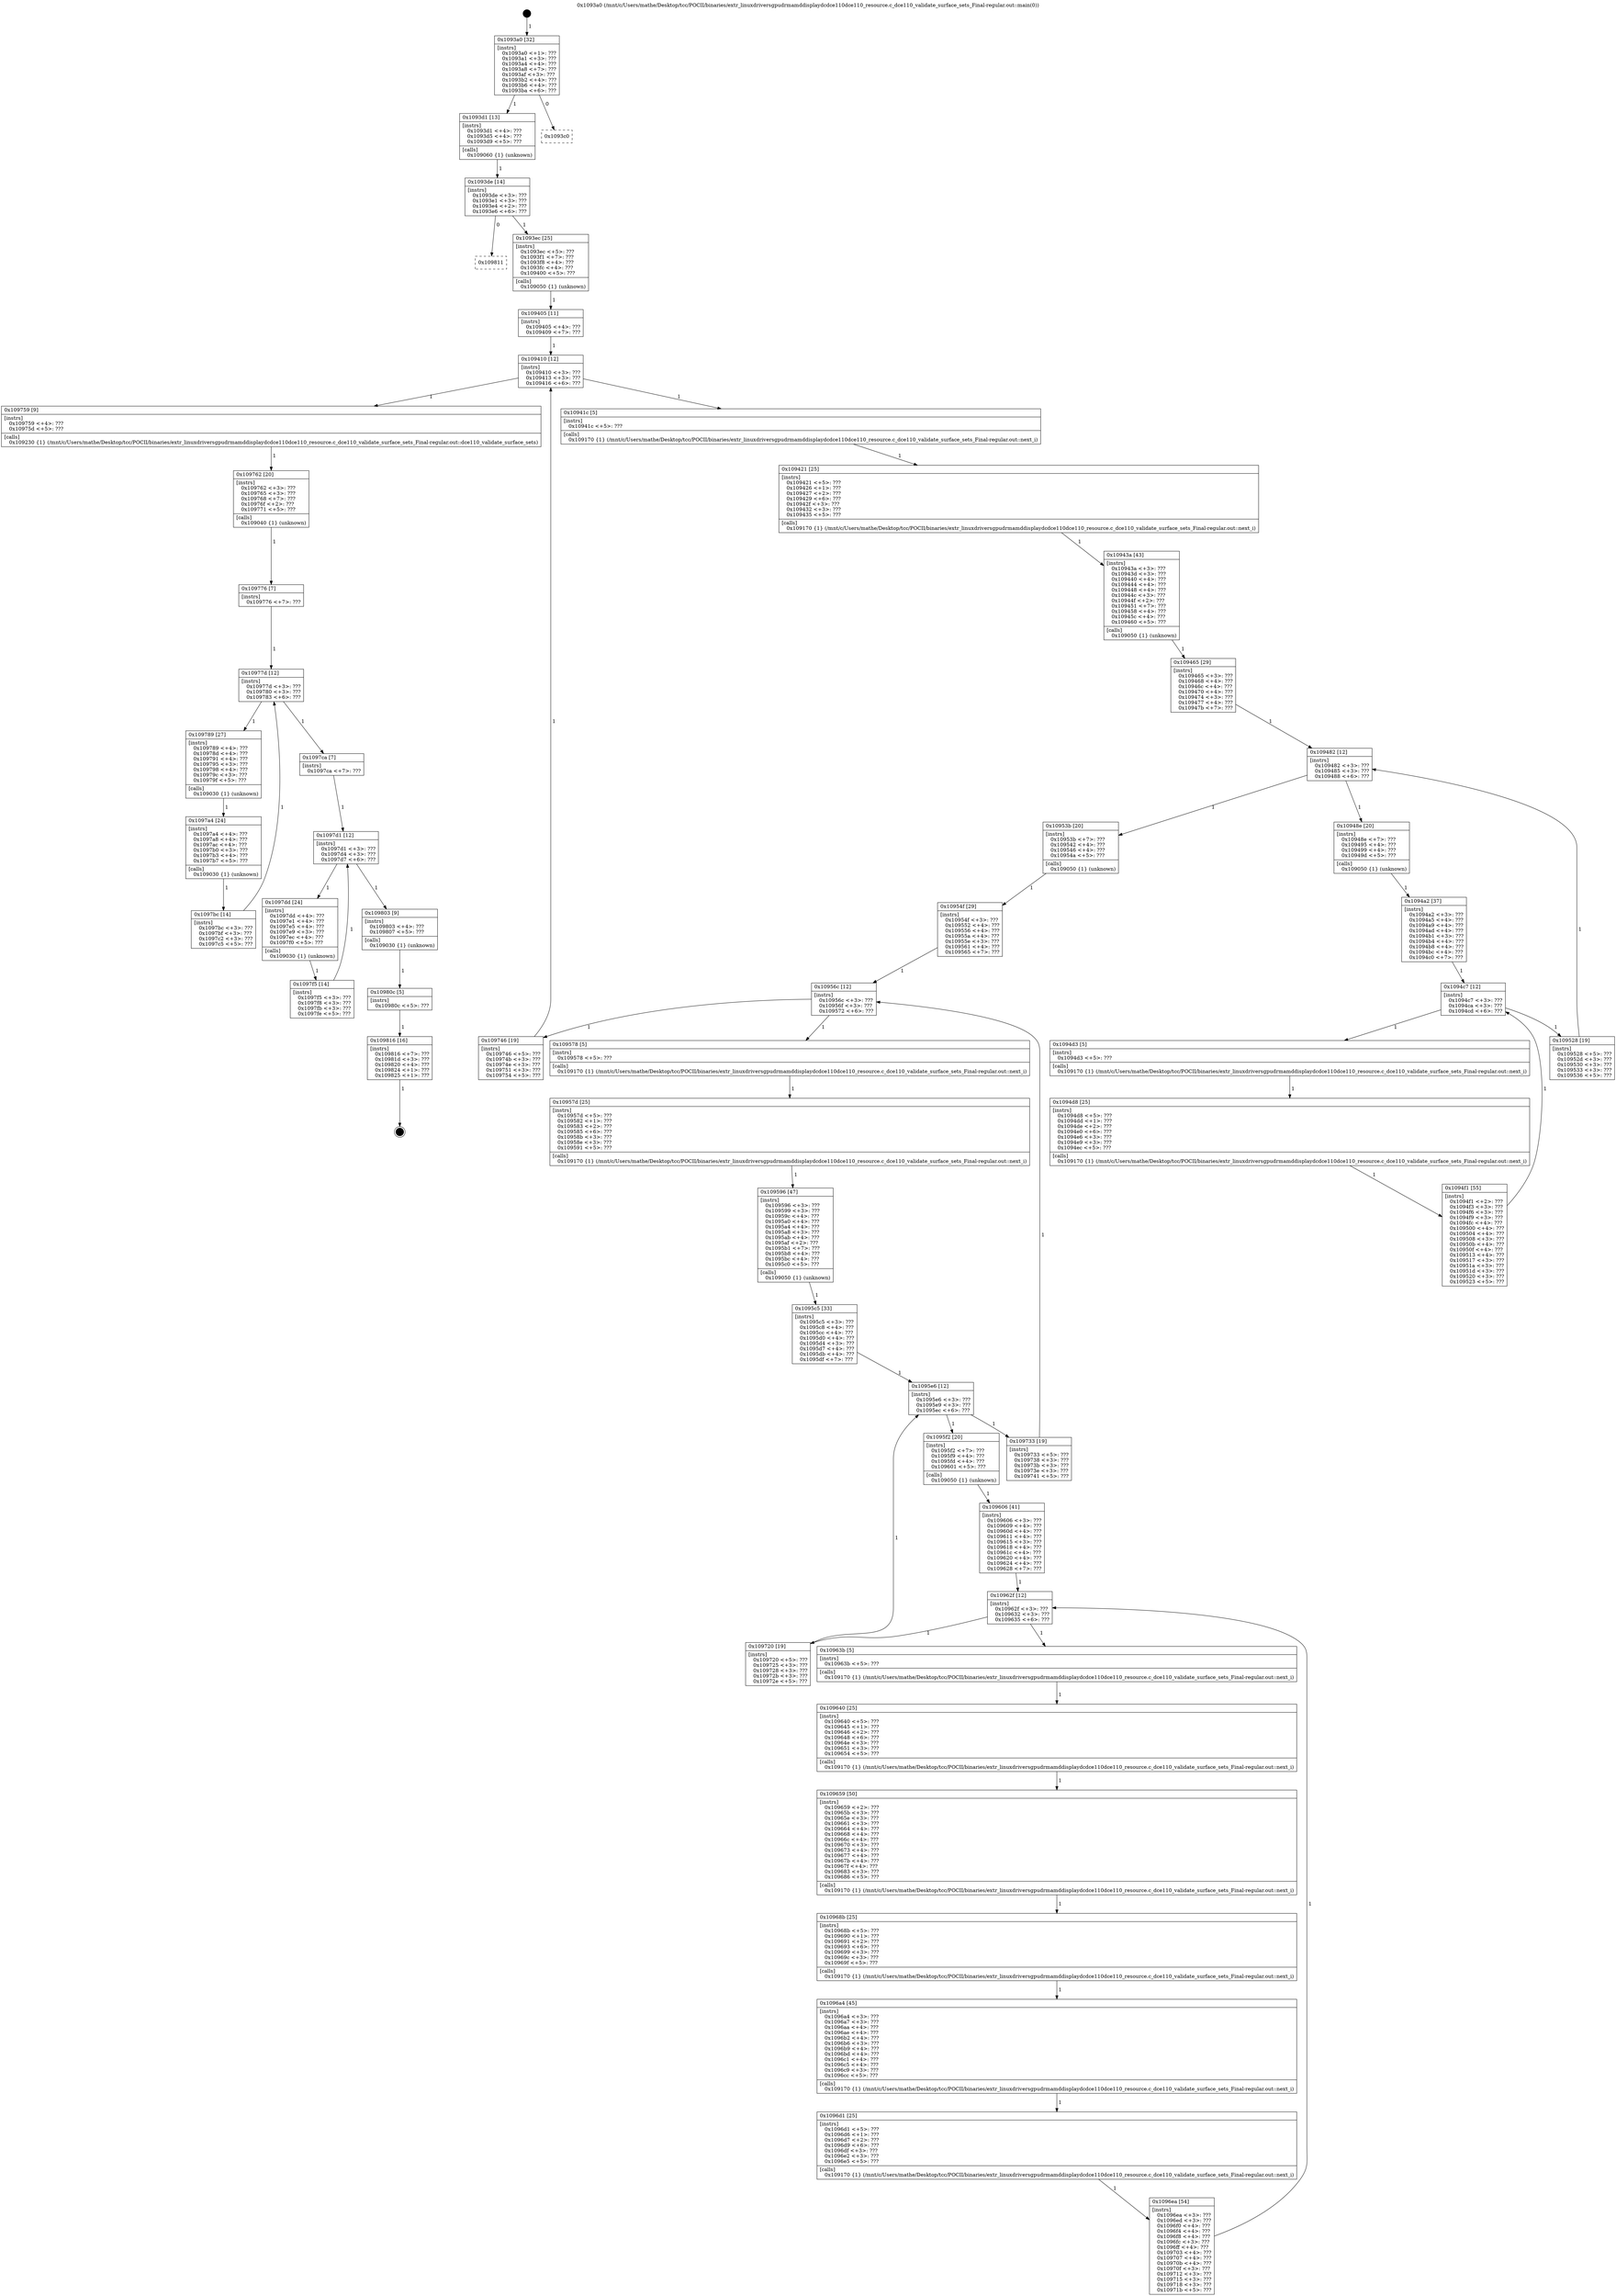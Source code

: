 digraph "0x1093a0" {
  label = "0x1093a0 (/mnt/c/Users/mathe/Desktop/tcc/POCII/binaries/extr_linuxdriversgpudrmamddisplaydcdce110dce110_resource.c_dce110_validate_surface_sets_Final-regular.out::main(0))"
  labelloc = "t"
  node[shape=record]

  Entry [label="",width=0.3,height=0.3,shape=circle,fillcolor=black,style=filled]
  "0x1093a0" [label="{
     0x1093a0 [32]\l
     | [instrs]\l
     &nbsp;&nbsp;0x1093a0 \<+1\>: ???\l
     &nbsp;&nbsp;0x1093a1 \<+3\>: ???\l
     &nbsp;&nbsp;0x1093a4 \<+4\>: ???\l
     &nbsp;&nbsp;0x1093a8 \<+7\>: ???\l
     &nbsp;&nbsp;0x1093af \<+3\>: ???\l
     &nbsp;&nbsp;0x1093b2 \<+4\>: ???\l
     &nbsp;&nbsp;0x1093b6 \<+4\>: ???\l
     &nbsp;&nbsp;0x1093ba \<+6\>: ???\l
  }"]
  "0x1093d1" [label="{
     0x1093d1 [13]\l
     | [instrs]\l
     &nbsp;&nbsp;0x1093d1 \<+4\>: ???\l
     &nbsp;&nbsp;0x1093d5 \<+4\>: ???\l
     &nbsp;&nbsp;0x1093d9 \<+5\>: ???\l
     | [calls]\l
     &nbsp;&nbsp;0x109060 \{1\} (unknown)\l
  }"]
  "0x1093c0" [label="{
     0x1093c0\l
  }", style=dashed]
  "0x1093de" [label="{
     0x1093de [14]\l
     | [instrs]\l
     &nbsp;&nbsp;0x1093de \<+3\>: ???\l
     &nbsp;&nbsp;0x1093e1 \<+3\>: ???\l
     &nbsp;&nbsp;0x1093e4 \<+2\>: ???\l
     &nbsp;&nbsp;0x1093e6 \<+6\>: ???\l
  }"]
  "0x109811" [label="{
     0x109811\l
  }", style=dashed]
  "0x1093ec" [label="{
     0x1093ec [25]\l
     | [instrs]\l
     &nbsp;&nbsp;0x1093ec \<+5\>: ???\l
     &nbsp;&nbsp;0x1093f1 \<+7\>: ???\l
     &nbsp;&nbsp;0x1093f8 \<+4\>: ???\l
     &nbsp;&nbsp;0x1093fc \<+4\>: ???\l
     &nbsp;&nbsp;0x109400 \<+5\>: ???\l
     | [calls]\l
     &nbsp;&nbsp;0x109050 \{1\} (unknown)\l
  }"]
  Exit [label="",width=0.3,height=0.3,shape=circle,fillcolor=black,style=filled,peripheries=2]
  "0x109410" [label="{
     0x109410 [12]\l
     | [instrs]\l
     &nbsp;&nbsp;0x109410 \<+3\>: ???\l
     &nbsp;&nbsp;0x109413 \<+3\>: ???\l
     &nbsp;&nbsp;0x109416 \<+6\>: ???\l
  }"]
  "0x109759" [label="{
     0x109759 [9]\l
     | [instrs]\l
     &nbsp;&nbsp;0x109759 \<+4\>: ???\l
     &nbsp;&nbsp;0x10975d \<+5\>: ???\l
     | [calls]\l
     &nbsp;&nbsp;0x109230 \{1\} (/mnt/c/Users/mathe/Desktop/tcc/POCII/binaries/extr_linuxdriversgpudrmamddisplaydcdce110dce110_resource.c_dce110_validate_surface_sets_Final-regular.out::dce110_validate_surface_sets)\l
  }"]
  "0x10941c" [label="{
     0x10941c [5]\l
     | [instrs]\l
     &nbsp;&nbsp;0x10941c \<+5\>: ???\l
     | [calls]\l
     &nbsp;&nbsp;0x109170 \{1\} (/mnt/c/Users/mathe/Desktop/tcc/POCII/binaries/extr_linuxdriversgpudrmamddisplaydcdce110dce110_resource.c_dce110_validate_surface_sets_Final-regular.out::next_i)\l
  }"]
  "0x109421" [label="{
     0x109421 [25]\l
     | [instrs]\l
     &nbsp;&nbsp;0x109421 \<+5\>: ???\l
     &nbsp;&nbsp;0x109426 \<+1\>: ???\l
     &nbsp;&nbsp;0x109427 \<+2\>: ???\l
     &nbsp;&nbsp;0x109429 \<+6\>: ???\l
     &nbsp;&nbsp;0x10942f \<+3\>: ???\l
     &nbsp;&nbsp;0x109432 \<+3\>: ???\l
     &nbsp;&nbsp;0x109435 \<+5\>: ???\l
     | [calls]\l
     &nbsp;&nbsp;0x109170 \{1\} (/mnt/c/Users/mathe/Desktop/tcc/POCII/binaries/extr_linuxdriversgpudrmamddisplaydcdce110dce110_resource.c_dce110_validate_surface_sets_Final-regular.out::next_i)\l
  }"]
  "0x10943a" [label="{
     0x10943a [43]\l
     | [instrs]\l
     &nbsp;&nbsp;0x10943a \<+3\>: ???\l
     &nbsp;&nbsp;0x10943d \<+3\>: ???\l
     &nbsp;&nbsp;0x109440 \<+4\>: ???\l
     &nbsp;&nbsp;0x109444 \<+4\>: ???\l
     &nbsp;&nbsp;0x109448 \<+4\>: ???\l
     &nbsp;&nbsp;0x10944c \<+3\>: ???\l
     &nbsp;&nbsp;0x10944f \<+2\>: ???\l
     &nbsp;&nbsp;0x109451 \<+7\>: ???\l
     &nbsp;&nbsp;0x109458 \<+4\>: ???\l
     &nbsp;&nbsp;0x10945c \<+4\>: ???\l
     &nbsp;&nbsp;0x109460 \<+5\>: ???\l
     | [calls]\l
     &nbsp;&nbsp;0x109050 \{1\} (unknown)\l
  }"]
  "0x109482" [label="{
     0x109482 [12]\l
     | [instrs]\l
     &nbsp;&nbsp;0x109482 \<+3\>: ???\l
     &nbsp;&nbsp;0x109485 \<+3\>: ???\l
     &nbsp;&nbsp;0x109488 \<+6\>: ???\l
  }"]
  "0x10953b" [label="{
     0x10953b [20]\l
     | [instrs]\l
     &nbsp;&nbsp;0x10953b \<+7\>: ???\l
     &nbsp;&nbsp;0x109542 \<+4\>: ???\l
     &nbsp;&nbsp;0x109546 \<+4\>: ???\l
     &nbsp;&nbsp;0x10954a \<+5\>: ???\l
     | [calls]\l
     &nbsp;&nbsp;0x109050 \{1\} (unknown)\l
  }"]
  "0x10948e" [label="{
     0x10948e [20]\l
     | [instrs]\l
     &nbsp;&nbsp;0x10948e \<+7\>: ???\l
     &nbsp;&nbsp;0x109495 \<+4\>: ???\l
     &nbsp;&nbsp;0x109499 \<+4\>: ???\l
     &nbsp;&nbsp;0x10949d \<+5\>: ???\l
     | [calls]\l
     &nbsp;&nbsp;0x109050 \{1\} (unknown)\l
  }"]
  "0x1094c7" [label="{
     0x1094c7 [12]\l
     | [instrs]\l
     &nbsp;&nbsp;0x1094c7 \<+3\>: ???\l
     &nbsp;&nbsp;0x1094ca \<+3\>: ???\l
     &nbsp;&nbsp;0x1094cd \<+6\>: ???\l
  }"]
  "0x109528" [label="{
     0x109528 [19]\l
     | [instrs]\l
     &nbsp;&nbsp;0x109528 \<+5\>: ???\l
     &nbsp;&nbsp;0x10952d \<+3\>: ???\l
     &nbsp;&nbsp;0x109530 \<+3\>: ???\l
     &nbsp;&nbsp;0x109533 \<+3\>: ???\l
     &nbsp;&nbsp;0x109536 \<+5\>: ???\l
  }"]
  "0x1094d3" [label="{
     0x1094d3 [5]\l
     | [instrs]\l
     &nbsp;&nbsp;0x1094d3 \<+5\>: ???\l
     | [calls]\l
     &nbsp;&nbsp;0x109170 \{1\} (/mnt/c/Users/mathe/Desktop/tcc/POCII/binaries/extr_linuxdriversgpudrmamddisplaydcdce110dce110_resource.c_dce110_validate_surface_sets_Final-regular.out::next_i)\l
  }"]
  "0x1094d8" [label="{
     0x1094d8 [25]\l
     | [instrs]\l
     &nbsp;&nbsp;0x1094d8 \<+5\>: ???\l
     &nbsp;&nbsp;0x1094dd \<+1\>: ???\l
     &nbsp;&nbsp;0x1094de \<+2\>: ???\l
     &nbsp;&nbsp;0x1094e0 \<+6\>: ???\l
     &nbsp;&nbsp;0x1094e6 \<+3\>: ???\l
     &nbsp;&nbsp;0x1094e9 \<+3\>: ???\l
     &nbsp;&nbsp;0x1094ec \<+5\>: ???\l
     | [calls]\l
     &nbsp;&nbsp;0x109170 \{1\} (/mnt/c/Users/mathe/Desktop/tcc/POCII/binaries/extr_linuxdriversgpudrmamddisplaydcdce110dce110_resource.c_dce110_validate_surface_sets_Final-regular.out::next_i)\l
  }"]
  "0x1094f1" [label="{
     0x1094f1 [55]\l
     | [instrs]\l
     &nbsp;&nbsp;0x1094f1 \<+2\>: ???\l
     &nbsp;&nbsp;0x1094f3 \<+3\>: ???\l
     &nbsp;&nbsp;0x1094f6 \<+3\>: ???\l
     &nbsp;&nbsp;0x1094f9 \<+3\>: ???\l
     &nbsp;&nbsp;0x1094fc \<+4\>: ???\l
     &nbsp;&nbsp;0x109500 \<+4\>: ???\l
     &nbsp;&nbsp;0x109504 \<+4\>: ???\l
     &nbsp;&nbsp;0x109508 \<+3\>: ???\l
     &nbsp;&nbsp;0x10950b \<+4\>: ???\l
     &nbsp;&nbsp;0x10950f \<+4\>: ???\l
     &nbsp;&nbsp;0x109513 \<+4\>: ???\l
     &nbsp;&nbsp;0x109517 \<+3\>: ???\l
     &nbsp;&nbsp;0x10951a \<+3\>: ???\l
     &nbsp;&nbsp;0x10951d \<+3\>: ???\l
     &nbsp;&nbsp;0x109520 \<+3\>: ???\l
     &nbsp;&nbsp;0x109523 \<+5\>: ???\l
  }"]
  "0x1094a2" [label="{
     0x1094a2 [37]\l
     | [instrs]\l
     &nbsp;&nbsp;0x1094a2 \<+3\>: ???\l
     &nbsp;&nbsp;0x1094a5 \<+4\>: ???\l
     &nbsp;&nbsp;0x1094a9 \<+4\>: ???\l
     &nbsp;&nbsp;0x1094ad \<+4\>: ???\l
     &nbsp;&nbsp;0x1094b1 \<+3\>: ???\l
     &nbsp;&nbsp;0x1094b4 \<+4\>: ???\l
     &nbsp;&nbsp;0x1094b8 \<+4\>: ???\l
     &nbsp;&nbsp;0x1094bc \<+4\>: ???\l
     &nbsp;&nbsp;0x1094c0 \<+7\>: ???\l
  }"]
  "0x109816" [label="{
     0x109816 [16]\l
     | [instrs]\l
     &nbsp;&nbsp;0x109816 \<+7\>: ???\l
     &nbsp;&nbsp;0x10981d \<+3\>: ???\l
     &nbsp;&nbsp;0x109820 \<+4\>: ???\l
     &nbsp;&nbsp;0x109824 \<+1\>: ???\l
     &nbsp;&nbsp;0x109825 \<+1\>: ???\l
  }"]
  "0x109465" [label="{
     0x109465 [29]\l
     | [instrs]\l
     &nbsp;&nbsp;0x109465 \<+3\>: ???\l
     &nbsp;&nbsp;0x109468 \<+4\>: ???\l
     &nbsp;&nbsp;0x10946c \<+4\>: ???\l
     &nbsp;&nbsp;0x109470 \<+4\>: ???\l
     &nbsp;&nbsp;0x109474 \<+3\>: ???\l
     &nbsp;&nbsp;0x109477 \<+4\>: ???\l
     &nbsp;&nbsp;0x10947b \<+7\>: ???\l
  }"]
  "0x10956c" [label="{
     0x10956c [12]\l
     | [instrs]\l
     &nbsp;&nbsp;0x10956c \<+3\>: ???\l
     &nbsp;&nbsp;0x10956f \<+3\>: ???\l
     &nbsp;&nbsp;0x109572 \<+6\>: ???\l
  }"]
  "0x109746" [label="{
     0x109746 [19]\l
     | [instrs]\l
     &nbsp;&nbsp;0x109746 \<+5\>: ???\l
     &nbsp;&nbsp;0x10974b \<+3\>: ???\l
     &nbsp;&nbsp;0x10974e \<+3\>: ???\l
     &nbsp;&nbsp;0x109751 \<+3\>: ???\l
     &nbsp;&nbsp;0x109754 \<+5\>: ???\l
  }"]
  "0x109578" [label="{
     0x109578 [5]\l
     | [instrs]\l
     &nbsp;&nbsp;0x109578 \<+5\>: ???\l
     | [calls]\l
     &nbsp;&nbsp;0x109170 \{1\} (/mnt/c/Users/mathe/Desktop/tcc/POCII/binaries/extr_linuxdriversgpudrmamddisplaydcdce110dce110_resource.c_dce110_validate_surface_sets_Final-regular.out::next_i)\l
  }"]
  "0x10957d" [label="{
     0x10957d [25]\l
     | [instrs]\l
     &nbsp;&nbsp;0x10957d \<+5\>: ???\l
     &nbsp;&nbsp;0x109582 \<+1\>: ???\l
     &nbsp;&nbsp;0x109583 \<+2\>: ???\l
     &nbsp;&nbsp;0x109585 \<+6\>: ???\l
     &nbsp;&nbsp;0x10958b \<+3\>: ???\l
     &nbsp;&nbsp;0x10958e \<+3\>: ???\l
     &nbsp;&nbsp;0x109591 \<+5\>: ???\l
     | [calls]\l
     &nbsp;&nbsp;0x109170 \{1\} (/mnt/c/Users/mathe/Desktop/tcc/POCII/binaries/extr_linuxdriversgpudrmamddisplaydcdce110dce110_resource.c_dce110_validate_surface_sets_Final-regular.out::next_i)\l
  }"]
  "0x109596" [label="{
     0x109596 [47]\l
     | [instrs]\l
     &nbsp;&nbsp;0x109596 \<+3\>: ???\l
     &nbsp;&nbsp;0x109599 \<+3\>: ???\l
     &nbsp;&nbsp;0x10959c \<+4\>: ???\l
     &nbsp;&nbsp;0x1095a0 \<+4\>: ???\l
     &nbsp;&nbsp;0x1095a4 \<+4\>: ???\l
     &nbsp;&nbsp;0x1095a8 \<+3\>: ???\l
     &nbsp;&nbsp;0x1095ab \<+4\>: ???\l
     &nbsp;&nbsp;0x1095af \<+2\>: ???\l
     &nbsp;&nbsp;0x1095b1 \<+7\>: ???\l
     &nbsp;&nbsp;0x1095b8 \<+4\>: ???\l
     &nbsp;&nbsp;0x1095bc \<+4\>: ???\l
     &nbsp;&nbsp;0x1095c0 \<+5\>: ???\l
     | [calls]\l
     &nbsp;&nbsp;0x109050 \{1\} (unknown)\l
  }"]
  "0x1095e6" [label="{
     0x1095e6 [12]\l
     | [instrs]\l
     &nbsp;&nbsp;0x1095e6 \<+3\>: ???\l
     &nbsp;&nbsp;0x1095e9 \<+3\>: ???\l
     &nbsp;&nbsp;0x1095ec \<+6\>: ???\l
  }"]
  "0x109733" [label="{
     0x109733 [19]\l
     | [instrs]\l
     &nbsp;&nbsp;0x109733 \<+5\>: ???\l
     &nbsp;&nbsp;0x109738 \<+3\>: ???\l
     &nbsp;&nbsp;0x10973b \<+3\>: ???\l
     &nbsp;&nbsp;0x10973e \<+3\>: ???\l
     &nbsp;&nbsp;0x109741 \<+5\>: ???\l
  }"]
  "0x1095f2" [label="{
     0x1095f2 [20]\l
     | [instrs]\l
     &nbsp;&nbsp;0x1095f2 \<+7\>: ???\l
     &nbsp;&nbsp;0x1095f9 \<+4\>: ???\l
     &nbsp;&nbsp;0x1095fd \<+4\>: ???\l
     &nbsp;&nbsp;0x109601 \<+5\>: ???\l
     | [calls]\l
     &nbsp;&nbsp;0x109050 \{1\} (unknown)\l
  }"]
  "0x10962f" [label="{
     0x10962f [12]\l
     | [instrs]\l
     &nbsp;&nbsp;0x10962f \<+3\>: ???\l
     &nbsp;&nbsp;0x109632 \<+3\>: ???\l
     &nbsp;&nbsp;0x109635 \<+6\>: ???\l
  }"]
  "0x109720" [label="{
     0x109720 [19]\l
     | [instrs]\l
     &nbsp;&nbsp;0x109720 \<+5\>: ???\l
     &nbsp;&nbsp;0x109725 \<+3\>: ???\l
     &nbsp;&nbsp;0x109728 \<+3\>: ???\l
     &nbsp;&nbsp;0x10972b \<+3\>: ???\l
     &nbsp;&nbsp;0x10972e \<+5\>: ???\l
  }"]
  "0x10963b" [label="{
     0x10963b [5]\l
     | [instrs]\l
     &nbsp;&nbsp;0x10963b \<+5\>: ???\l
     | [calls]\l
     &nbsp;&nbsp;0x109170 \{1\} (/mnt/c/Users/mathe/Desktop/tcc/POCII/binaries/extr_linuxdriversgpudrmamddisplaydcdce110dce110_resource.c_dce110_validate_surface_sets_Final-regular.out::next_i)\l
  }"]
  "0x109640" [label="{
     0x109640 [25]\l
     | [instrs]\l
     &nbsp;&nbsp;0x109640 \<+5\>: ???\l
     &nbsp;&nbsp;0x109645 \<+1\>: ???\l
     &nbsp;&nbsp;0x109646 \<+2\>: ???\l
     &nbsp;&nbsp;0x109648 \<+6\>: ???\l
     &nbsp;&nbsp;0x10964e \<+3\>: ???\l
     &nbsp;&nbsp;0x109651 \<+3\>: ???\l
     &nbsp;&nbsp;0x109654 \<+5\>: ???\l
     | [calls]\l
     &nbsp;&nbsp;0x109170 \{1\} (/mnt/c/Users/mathe/Desktop/tcc/POCII/binaries/extr_linuxdriversgpudrmamddisplaydcdce110dce110_resource.c_dce110_validate_surface_sets_Final-regular.out::next_i)\l
  }"]
  "0x109659" [label="{
     0x109659 [50]\l
     | [instrs]\l
     &nbsp;&nbsp;0x109659 \<+2\>: ???\l
     &nbsp;&nbsp;0x10965b \<+3\>: ???\l
     &nbsp;&nbsp;0x10965e \<+3\>: ???\l
     &nbsp;&nbsp;0x109661 \<+3\>: ???\l
     &nbsp;&nbsp;0x109664 \<+4\>: ???\l
     &nbsp;&nbsp;0x109668 \<+4\>: ???\l
     &nbsp;&nbsp;0x10966c \<+4\>: ???\l
     &nbsp;&nbsp;0x109670 \<+3\>: ???\l
     &nbsp;&nbsp;0x109673 \<+4\>: ???\l
     &nbsp;&nbsp;0x109677 \<+4\>: ???\l
     &nbsp;&nbsp;0x10967b \<+4\>: ???\l
     &nbsp;&nbsp;0x10967f \<+4\>: ???\l
     &nbsp;&nbsp;0x109683 \<+3\>: ???\l
     &nbsp;&nbsp;0x109686 \<+5\>: ???\l
     | [calls]\l
     &nbsp;&nbsp;0x109170 \{1\} (/mnt/c/Users/mathe/Desktop/tcc/POCII/binaries/extr_linuxdriversgpudrmamddisplaydcdce110dce110_resource.c_dce110_validate_surface_sets_Final-regular.out::next_i)\l
  }"]
  "0x10968b" [label="{
     0x10968b [25]\l
     | [instrs]\l
     &nbsp;&nbsp;0x10968b \<+5\>: ???\l
     &nbsp;&nbsp;0x109690 \<+1\>: ???\l
     &nbsp;&nbsp;0x109691 \<+2\>: ???\l
     &nbsp;&nbsp;0x109693 \<+6\>: ???\l
     &nbsp;&nbsp;0x109699 \<+3\>: ???\l
     &nbsp;&nbsp;0x10969c \<+3\>: ???\l
     &nbsp;&nbsp;0x10969f \<+5\>: ???\l
     | [calls]\l
     &nbsp;&nbsp;0x109170 \{1\} (/mnt/c/Users/mathe/Desktop/tcc/POCII/binaries/extr_linuxdriversgpudrmamddisplaydcdce110dce110_resource.c_dce110_validate_surface_sets_Final-regular.out::next_i)\l
  }"]
  "0x1096a4" [label="{
     0x1096a4 [45]\l
     | [instrs]\l
     &nbsp;&nbsp;0x1096a4 \<+3\>: ???\l
     &nbsp;&nbsp;0x1096a7 \<+3\>: ???\l
     &nbsp;&nbsp;0x1096aa \<+4\>: ???\l
     &nbsp;&nbsp;0x1096ae \<+4\>: ???\l
     &nbsp;&nbsp;0x1096b2 \<+4\>: ???\l
     &nbsp;&nbsp;0x1096b6 \<+3\>: ???\l
     &nbsp;&nbsp;0x1096b9 \<+4\>: ???\l
     &nbsp;&nbsp;0x1096bd \<+4\>: ???\l
     &nbsp;&nbsp;0x1096c1 \<+4\>: ???\l
     &nbsp;&nbsp;0x1096c5 \<+4\>: ???\l
     &nbsp;&nbsp;0x1096c9 \<+3\>: ???\l
     &nbsp;&nbsp;0x1096cc \<+5\>: ???\l
     | [calls]\l
     &nbsp;&nbsp;0x109170 \{1\} (/mnt/c/Users/mathe/Desktop/tcc/POCII/binaries/extr_linuxdriversgpudrmamddisplaydcdce110dce110_resource.c_dce110_validate_surface_sets_Final-regular.out::next_i)\l
  }"]
  "0x1096d1" [label="{
     0x1096d1 [25]\l
     | [instrs]\l
     &nbsp;&nbsp;0x1096d1 \<+5\>: ???\l
     &nbsp;&nbsp;0x1096d6 \<+1\>: ???\l
     &nbsp;&nbsp;0x1096d7 \<+2\>: ???\l
     &nbsp;&nbsp;0x1096d9 \<+6\>: ???\l
     &nbsp;&nbsp;0x1096df \<+3\>: ???\l
     &nbsp;&nbsp;0x1096e2 \<+3\>: ???\l
     &nbsp;&nbsp;0x1096e5 \<+5\>: ???\l
     | [calls]\l
     &nbsp;&nbsp;0x109170 \{1\} (/mnt/c/Users/mathe/Desktop/tcc/POCII/binaries/extr_linuxdriversgpudrmamddisplaydcdce110dce110_resource.c_dce110_validate_surface_sets_Final-regular.out::next_i)\l
  }"]
  "0x1096ea" [label="{
     0x1096ea [54]\l
     | [instrs]\l
     &nbsp;&nbsp;0x1096ea \<+3\>: ???\l
     &nbsp;&nbsp;0x1096ed \<+3\>: ???\l
     &nbsp;&nbsp;0x1096f0 \<+4\>: ???\l
     &nbsp;&nbsp;0x1096f4 \<+4\>: ???\l
     &nbsp;&nbsp;0x1096f8 \<+4\>: ???\l
     &nbsp;&nbsp;0x1096fc \<+3\>: ???\l
     &nbsp;&nbsp;0x1096ff \<+4\>: ???\l
     &nbsp;&nbsp;0x109703 \<+4\>: ???\l
     &nbsp;&nbsp;0x109707 \<+4\>: ???\l
     &nbsp;&nbsp;0x10970b \<+4\>: ???\l
     &nbsp;&nbsp;0x10970f \<+3\>: ???\l
     &nbsp;&nbsp;0x109712 \<+3\>: ???\l
     &nbsp;&nbsp;0x109715 \<+3\>: ???\l
     &nbsp;&nbsp;0x109718 \<+3\>: ???\l
     &nbsp;&nbsp;0x10971b \<+5\>: ???\l
  }"]
  "0x109606" [label="{
     0x109606 [41]\l
     | [instrs]\l
     &nbsp;&nbsp;0x109606 \<+3\>: ???\l
     &nbsp;&nbsp;0x109609 \<+4\>: ???\l
     &nbsp;&nbsp;0x10960d \<+4\>: ???\l
     &nbsp;&nbsp;0x109611 \<+4\>: ???\l
     &nbsp;&nbsp;0x109615 \<+3\>: ???\l
     &nbsp;&nbsp;0x109618 \<+4\>: ???\l
     &nbsp;&nbsp;0x10961c \<+4\>: ???\l
     &nbsp;&nbsp;0x109620 \<+4\>: ???\l
     &nbsp;&nbsp;0x109624 \<+4\>: ???\l
     &nbsp;&nbsp;0x109628 \<+7\>: ???\l
  }"]
  "0x10980c" [label="{
     0x10980c [5]\l
     | [instrs]\l
     &nbsp;&nbsp;0x10980c \<+5\>: ???\l
  }"]
  "0x1095c5" [label="{
     0x1095c5 [33]\l
     | [instrs]\l
     &nbsp;&nbsp;0x1095c5 \<+3\>: ???\l
     &nbsp;&nbsp;0x1095c8 \<+4\>: ???\l
     &nbsp;&nbsp;0x1095cc \<+4\>: ???\l
     &nbsp;&nbsp;0x1095d0 \<+4\>: ???\l
     &nbsp;&nbsp;0x1095d4 \<+3\>: ???\l
     &nbsp;&nbsp;0x1095d7 \<+4\>: ???\l
     &nbsp;&nbsp;0x1095db \<+4\>: ???\l
     &nbsp;&nbsp;0x1095df \<+7\>: ???\l
  }"]
  "0x1097ca" [label="{
     0x1097ca [7]\l
     | [instrs]\l
     &nbsp;&nbsp;0x1097ca \<+7\>: ???\l
  }"]
  "0x10954f" [label="{
     0x10954f [29]\l
     | [instrs]\l
     &nbsp;&nbsp;0x10954f \<+3\>: ???\l
     &nbsp;&nbsp;0x109552 \<+4\>: ???\l
     &nbsp;&nbsp;0x109556 \<+4\>: ???\l
     &nbsp;&nbsp;0x10955a \<+4\>: ???\l
     &nbsp;&nbsp;0x10955e \<+3\>: ???\l
     &nbsp;&nbsp;0x109561 \<+4\>: ???\l
     &nbsp;&nbsp;0x109565 \<+7\>: ???\l
  }"]
  "0x1097f5" [label="{
     0x1097f5 [14]\l
     | [instrs]\l
     &nbsp;&nbsp;0x1097f5 \<+3\>: ???\l
     &nbsp;&nbsp;0x1097f8 \<+3\>: ???\l
     &nbsp;&nbsp;0x1097fb \<+3\>: ???\l
     &nbsp;&nbsp;0x1097fe \<+5\>: ???\l
  }"]
  "0x109405" [label="{
     0x109405 [11]\l
     | [instrs]\l
     &nbsp;&nbsp;0x109405 \<+4\>: ???\l
     &nbsp;&nbsp;0x109409 \<+7\>: ???\l
  }"]
  "0x109762" [label="{
     0x109762 [20]\l
     | [instrs]\l
     &nbsp;&nbsp;0x109762 \<+3\>: ???\l
     &nbsp;&nbsp;0x109765 \<+3\>: ???\l
     &nbsp;&nbsp;0x109768 \<+7\>: ???\l
     &nbsp;&nbsp;0x10976f \<+2\>: ???\l
     &nbsp;&nbsp;0x109771 \<+5\>: ???\l
     | [calls]\l
     &nbsp;&nbsp;0x109040 \{1\} (unknown)\l
  }"]
  "0x10977d" [label="{
     0x10977d [12]\l
     | [instrs]\l
     &nbsp;&nbsp;0x10977d \<+3\>: ???\l
     &nbsp;&nbsp;0x109780 \<+3\>: ???\l
     &nbsp;&nbsp;0x109783 \<+6\>: ???\l
  }"]
  "0x1097d1" [label="{
     0x1097d1 [12]\l
     | [instrs]\l
     &nbsp;&nbsp;0x1097d1 \<+3\>: ???\l
     &nbsp;&nbsp;0x1097d4 \<+3\>: ???\l
     &nbsp;&nbsp;0x1097d7 \<+6\>: ???\l
  }"]
  "0x109789" [label="{
     0x109789 [27]\l
     | [instrs]\l
     &nbsp;&nbsp;0x109789 \<+4\>: ???\l
     &nbsp;&nbsp;0x10978d \<+4\>: ???\l
     &nbsp;&nbsp;0x109791 \<+4\>: ???\l
     &nbsp;&nbsp;0x109795 \<+3\>: ???\l
     &nbsp;&nbsp;0x109798 \<+4\>: ???\l
     &nbsp;&nbsp;0x10979c \<+3\>: ???\l
     &nbsp;&nbsp;0x10979f \<+5\>: ???\l
     | [calls]\l
     &nbsp;&nbsp;0x109030 \{1\} (unknown)\l
  }"]
  "0x1097a4" [label="{
     0x1097a4 [24]\l
     | [instrs]\l
     &nbsp;&nbsp;0x1097a4 \<+4\>: ???\l
     &nbsp;&nbsp;0x1097a8 \<+4\>: ???\l
     &nbsp;&nbsp;0x1097ac \<+4\>: ???\l
     &nbsp;&nbsp;0x1097b0 \<+3\>: ???\l
     &nbsp;&nbsp;0x1097b3 \<+4\>: ???\l
     &nbsp;&nbsp;0x1097b7 \<+5\>: ???\l
     | [calls]\l
     &nbsp;&nbsp;0x109030 \{1\} (unknown)\l
  }"]
  "0x1097bc" [label="{
     0x1097bc [14]\l
     | [instrs]\l
     &nbsp;&nbsp;0x1097bc \<+3\>: ???\l
     &nbsp;&nbsp;0x1097bf \<+3\>: ???\l
     &nbsp;&nbsp;0x1097c2 \<+3\>: ???\l
     &nbsp;&nbsp;0x1097c5 \<+5\>: ???\l
  }"]
  "0x109776" [label="{
     0x109776 [7]\l
     | [instrs]\l
     &nbsp;&nbsp;0x109776 \<+7\>: ???\l
  }"]
  "0x109803" [label="{
     0x109803 [9]\l
     | [instrs]\l
     &nbsp;&nbsp;0x109803 \<+4\>: ???\l
     &nbsp;&nbsp;0x109807 \<+5\>: ???\l
     | [calls]\l
     &nbsp;&nbsp;0x109030 \{1\} (unknown)\l
  }"]
  "0x1097dd" [label="{
     0x1097dd [24]\l
     | [instrs]\l
     &nbsp;&nbsp;0x1097dd \<+4\>: ???\l
     &nbsp;&nbsp;0x1097e1 \<+4\>: ???\l
     &nbsp;&nbsp;0x1097e5 \<+4\>: ???\l
     &nbsp;&nbsp;0x1097e9 \<+3\>: ???\l
     &nbsp;&nbsp;0x1097ec \<+4\>: ???\l
     &nbsp;&nbsp;0x1097f0 \<+5\>: ???\l
     | [calls]\l
     &nbsp;&nbsp;0x109030 \{1\} (unknown)\l
  }"]
  Entry -> "0x1093a0" [label=" 1"]
  "0x1093a0" -> "0x1093d1" [label=" 1"]
  "0x1093a0" -> "0x1093c0" [label=" 0"]
  "0x1093d1" -> "0x1093de" [label=" 1"]
  "0x1093de" -> "0x109811" [label=" 0"]
  "0x1093de" -> "0x1093ec" [label=" 1"]
  "0x109816" -> Exit [label=" 1"]
  "0x1093ec" -> "0x109405" [label=" 1"]
  "0x109410" -> "0x109759" [label=" 1"]
  "0x109410" -> "0x10941c" [label=" 1"]
  "0x10941c" -> "0x109421" [label=" 1"]
  "0x109421" -> "0x10943a" [label=" 1"]
  "0x10943a" -> "0x109465" [label=" 1"]
  "0x109482" -> "0x10953b" [label=" 1"]
  "0x109482" -> "0x10948e" [label=" 1"]
  "0x10948e" -> "0x1094a2" [label=" 1"]
  "0x1094c7" -> "0x109528" [label=" 1"]
  "0x1094c7" -> "0x1094d3" [label=" 1"]
  "0x1094d3" -> "0x1094d8" [label=" 1"]
  "0x1094d8" -> "0x1094f1" [label=" 1"]
  "0x1094a2" -> "0x1094c7" [label=" 1"]
  "0x1094f1" -> "0x1094c7" [label=" 1"]
  "0x10980c" -> "0x109816" [label=" 1"]
  "0x109465" -> "0x109482" [label=" 1"]
  "0x109528" -> "0x109482" [label=" 1"]
  "0x10953b" -> "0x10954f" [label=" 1"]
  "0x10956c" -> "0x109746" [label=" 1"]
  "0x10956c" -> "0x109578" [label=" 1"]
  "0x109578" -> "0x10957d" [label=" 1"]
  "0x10957d" -> "0x109596" [label=" 1"]
  "0x109596" -> "0x1095c5" [label=" 1"]
  "0x1095e6" -> "0x109733" [label=" 1"]
  "0x1095e6" -> "0x1095f2" [label=" 1"]
  "0x1095f2" -> "0x109606" [label=" 1"]
  "0x10962f" -> "0x109720" [label=" 1"]
  "0x10962f" -> "0x10963b" [label=" 1"]
  "0x10963b" -> "0x109640" [label=" 1"]
  "0x109640" -> "0x109659" [label=" 1"]
  "0x109659" -> "0x10968b" [label=" 1"]
  "0x10968b" -> "0x1096a4" [label=" 1"]
  "0x1096a4" -> "0x1096d1" [label=" 1"]
  "0x1096d1" -> "0x1096ea" [label=" 1"]
  "0x109606" -> "0x10962f" [label=" 1"]
  "0x1096ea" -> "0x10962f" [label=" 1"]
  "0x109803" -> "0x10980c" [label=" 1"]
  "0x1095c5" -> "0x1095e6" [label=" 1"]
  "0x109720" -> "0x1095e6" [label=" 1"]
  "0x1097f5" -> "0x1097d1" [label=" 1"]
  "0x10954f" -> "0x10956c" [label=" 1"]
  "0x109733" -> "0x10956c" [label=" 1"]
  "0x1097ca" -> "0x1097d1" [label=" 1"]
  "0x109405" -> "0x109410" [label=" 1"]
  "0x109746" -> "0x109410" [label=" 1"]
  "0x109759" -> "0x109762" [label=" 1"]
  "0x109762" -> "0x109776" [label=" 1"]
  "0x10977d" -> "0x1097ca" [label=" 1"]
  "0x10977d" -> "0x109789" [label=" 1"]
  "0x109789" -> "0x1097a4" [label=" 1"]
  "0x1097a4" -> "0x1097bc" [label=" 1"]
  "0x109776" -> "0x10977d" [label=" 1"]
  "0x1097bc" -> "0x10977d" [label=" 1"]
  "0x1097d1" -> "0x109803" [label=" 1"]
  "0x1097d1" -> "0x1097dd" [label=" 1"]
  "0x1097dd" -> "0x1097f5" [label=" 1"]
}

